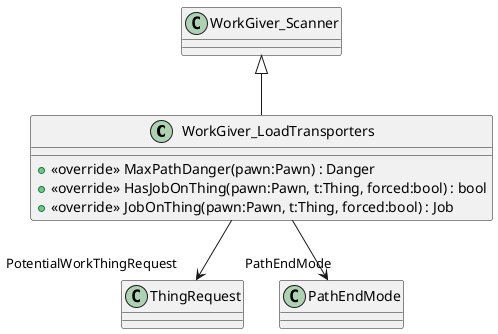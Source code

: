 @startuml
class WorkGiver_LoadTransporters {
    + <<override>> MaxPathDanger(pawn:Pawn) : Danger
    + <<override>> HasJobOnThing(pawn:Pawn, t:Thing, forced:bool) : bool
    + <<override>> JobOnThing(pawn:Pawn, t:Thing, forced:bool) : Job
}
WorkGiver_Scanner <|-- WorkGiver_LoadTransporters
WorkGiver_LoadTransporters --> "PotentialWorkThingRequest" ThingRequest
WorkGiver_LoadTransporters --> "PathEndMode" PathEndMode
@enduml

